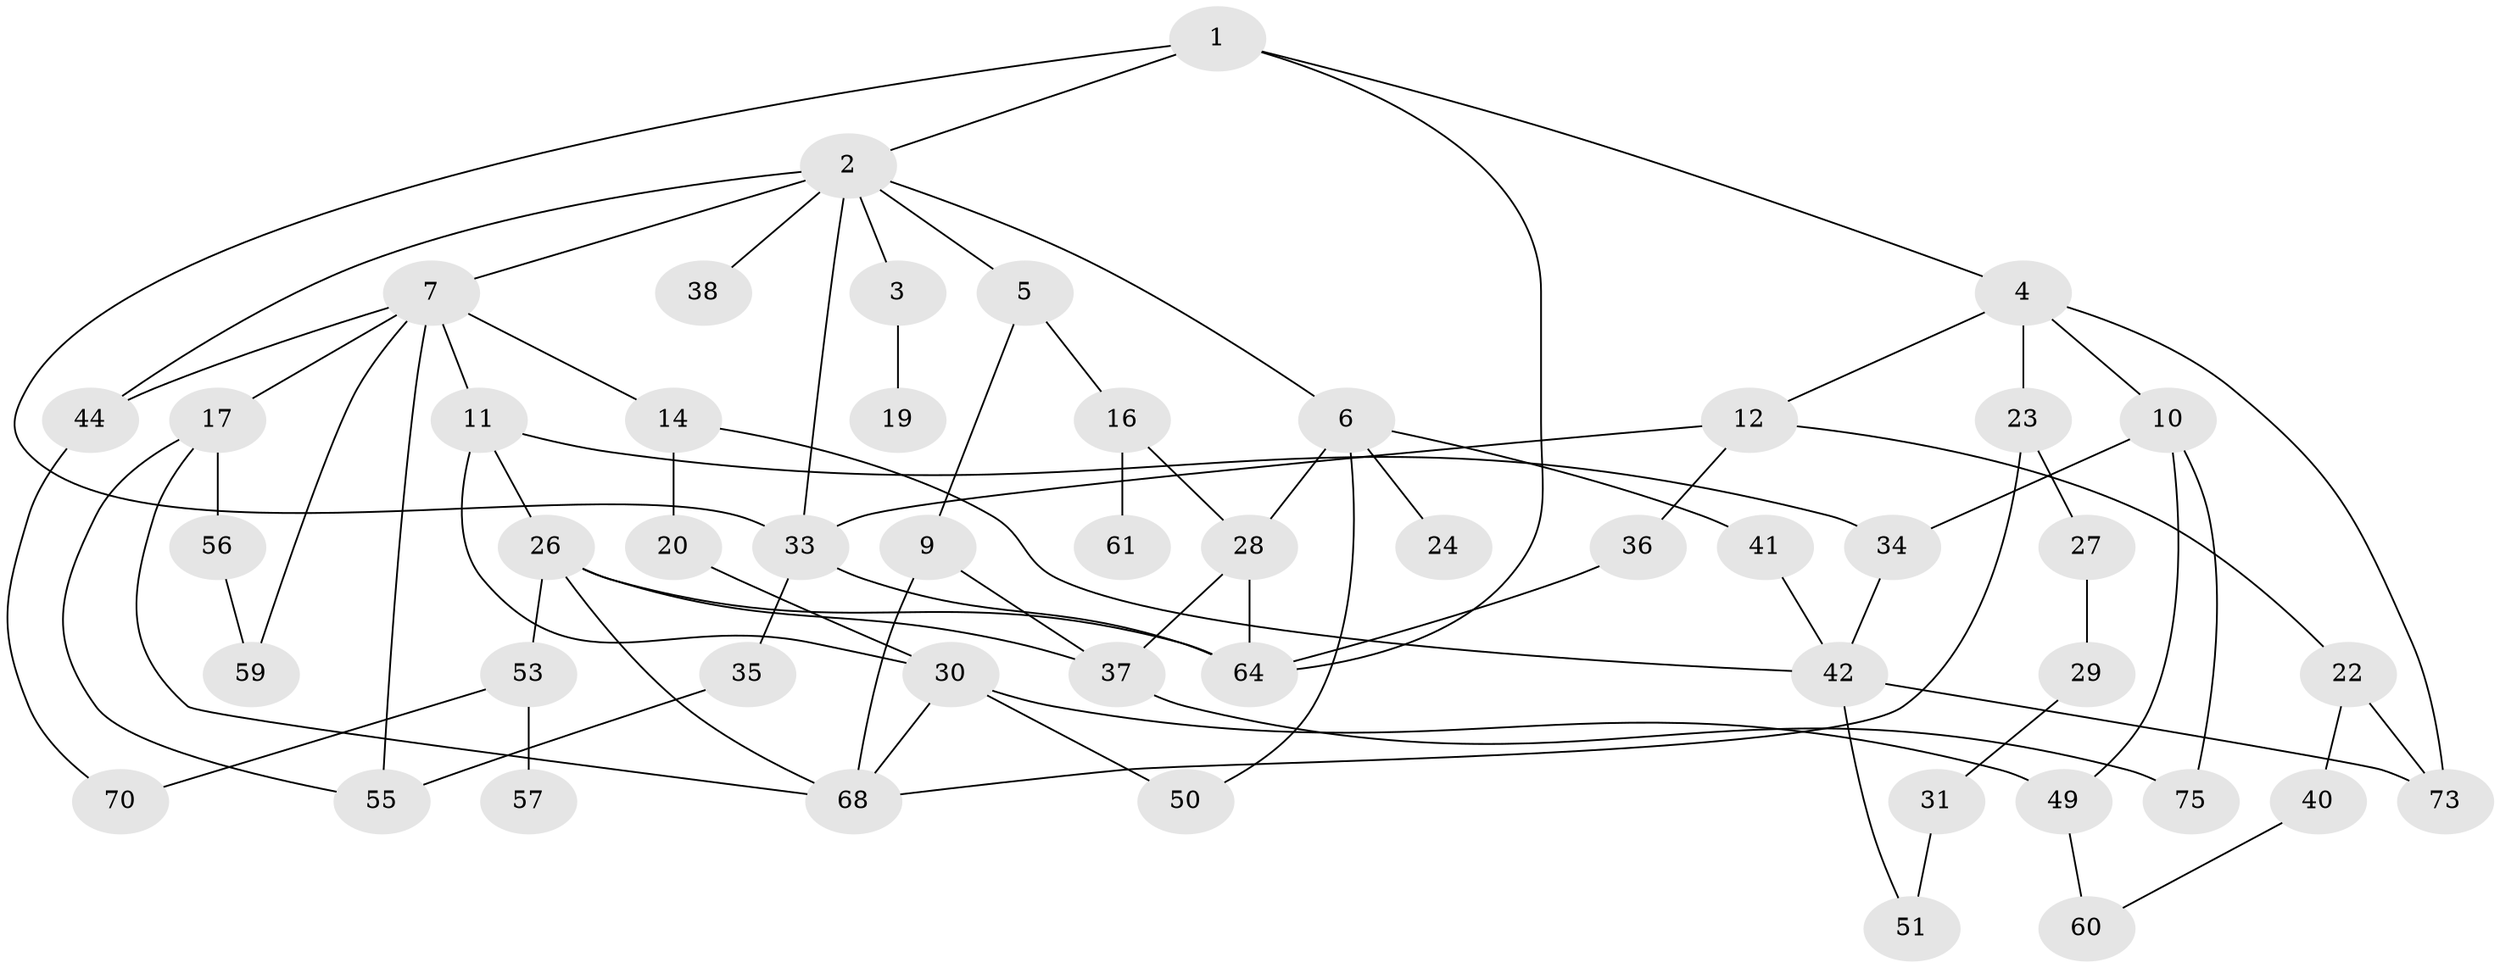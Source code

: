 // original degree distribution, {4: 0.1411764705882353, 7: 0.011764705882352941, 3: 0.29411764705882354, 5: 0.058823529411764705, 6: 0.011764705882352941, 2: 0.3058823529411765, 1: 0.17647058823529413}
// Generated by graph-tools (version 1.1) at 2025/41/03/06/25 10:41:26]
// undirected, 50 vertices, 78 edges
graph export_dot {
graph [start="1"]
  node [color=gray90,style=filled];
  1;
  2 [super="+21"];
  3 [super="+18"];
  4 [super="+81"];
  5;
  6 [super="+15"];
  7 [super="+8"];
  9 [super="+47"];
  10 [super="+25"];
  11 [super="+13"];
  12;
  14;
  16 [super="+62"];
  17 [super="+69"];
  19;
  20 [super="+78"];
  22;
  23 [super="+67"];
  24;
  26 [super="+54"];
  27;
  28 [super="+80"];
  29 [super="+32"];
  30 [super="+74"];
  31 [super="+45"];
  33 [super="+39"];
  34;
  35 [super="+46"];
  36 [super="+83"];
  37 [super="+52"];
  38;
  40 [super="+43"];
  41 [super="+65"];
  42 [super="+66"];
  44 [super="+48"];
  49 [super="+82"];
  50 [super="+77"];
  51;
  53 [super="+58"];
  55;
  56;
  57 [super="+71"];
  59 [super="+63"];
  60 [super="+72"];
  61;
  64 [super="+85"];
  68 [super="+79"];
  70 [super="+84"];
  73 [super="+76"];
  75;
  1 -- 2;
  1 -- 4;
  1 -- 64;
  1 -- 33;
  2 -- 3;
  2 -- 5;
  2 -- 6;
  2 -- 7;
  2 -- 44;
  2 -- 38;
  2 -- 33;
  3 -- 19;
  4 -- 10;
  4 -- 12;
  4 -- 23;
  4 -- 73;
  5 -- 9;
  5 -- 16;
  6 -- 28;
  6 -- 41;
  6 -- 24;
  6 -- 50;
  7 -- 11 [weight=2];
  7 -- 14;
  7 -- 59;
  7 -- 17;
  7 -- 55;
  7 -- 44;
  9 -- 68;
  9 -- 37;
  10 -- 49;
  10 -- 75;
  10 -- 34;
  11 -- 26;
  11 -- 30;
  11 -- 34;
  12 -- 22;
  12 -- 33;
  12 -- 36;
  14 -- 20;
  14 -- 42;
  16 -- 61;
  16 -- 28;
  17 -- 56;
  17 -- 68;
  17 -- 55;
  20 -- 30;
  22 -- 40;
  22 -- 73;
  23 -- 27;
  23 -- 68;
  26 -- 53;
  26 -- 64;
  26 -- 68;
  26 -- 37;
  27 -- 29;
  28 -- 37;
  28 -- 64;
  29 -- 31;
  30 -- 50;
  30 -- 49;
  30 -- 68;
  31 -- 51;
  33 -- 35;
  33 -- 64;
  34 -- 42;
  35 -- 55;
  36 -- 64;
  37 -- 75;
  40 -- 60;
  41 -- 42;
  42 -- 73;
  42 -- 51;
  44 -- 70;
  49 -- 60;
  53 -- 57;
  53 -- 70;
  56 -- 59;
}
